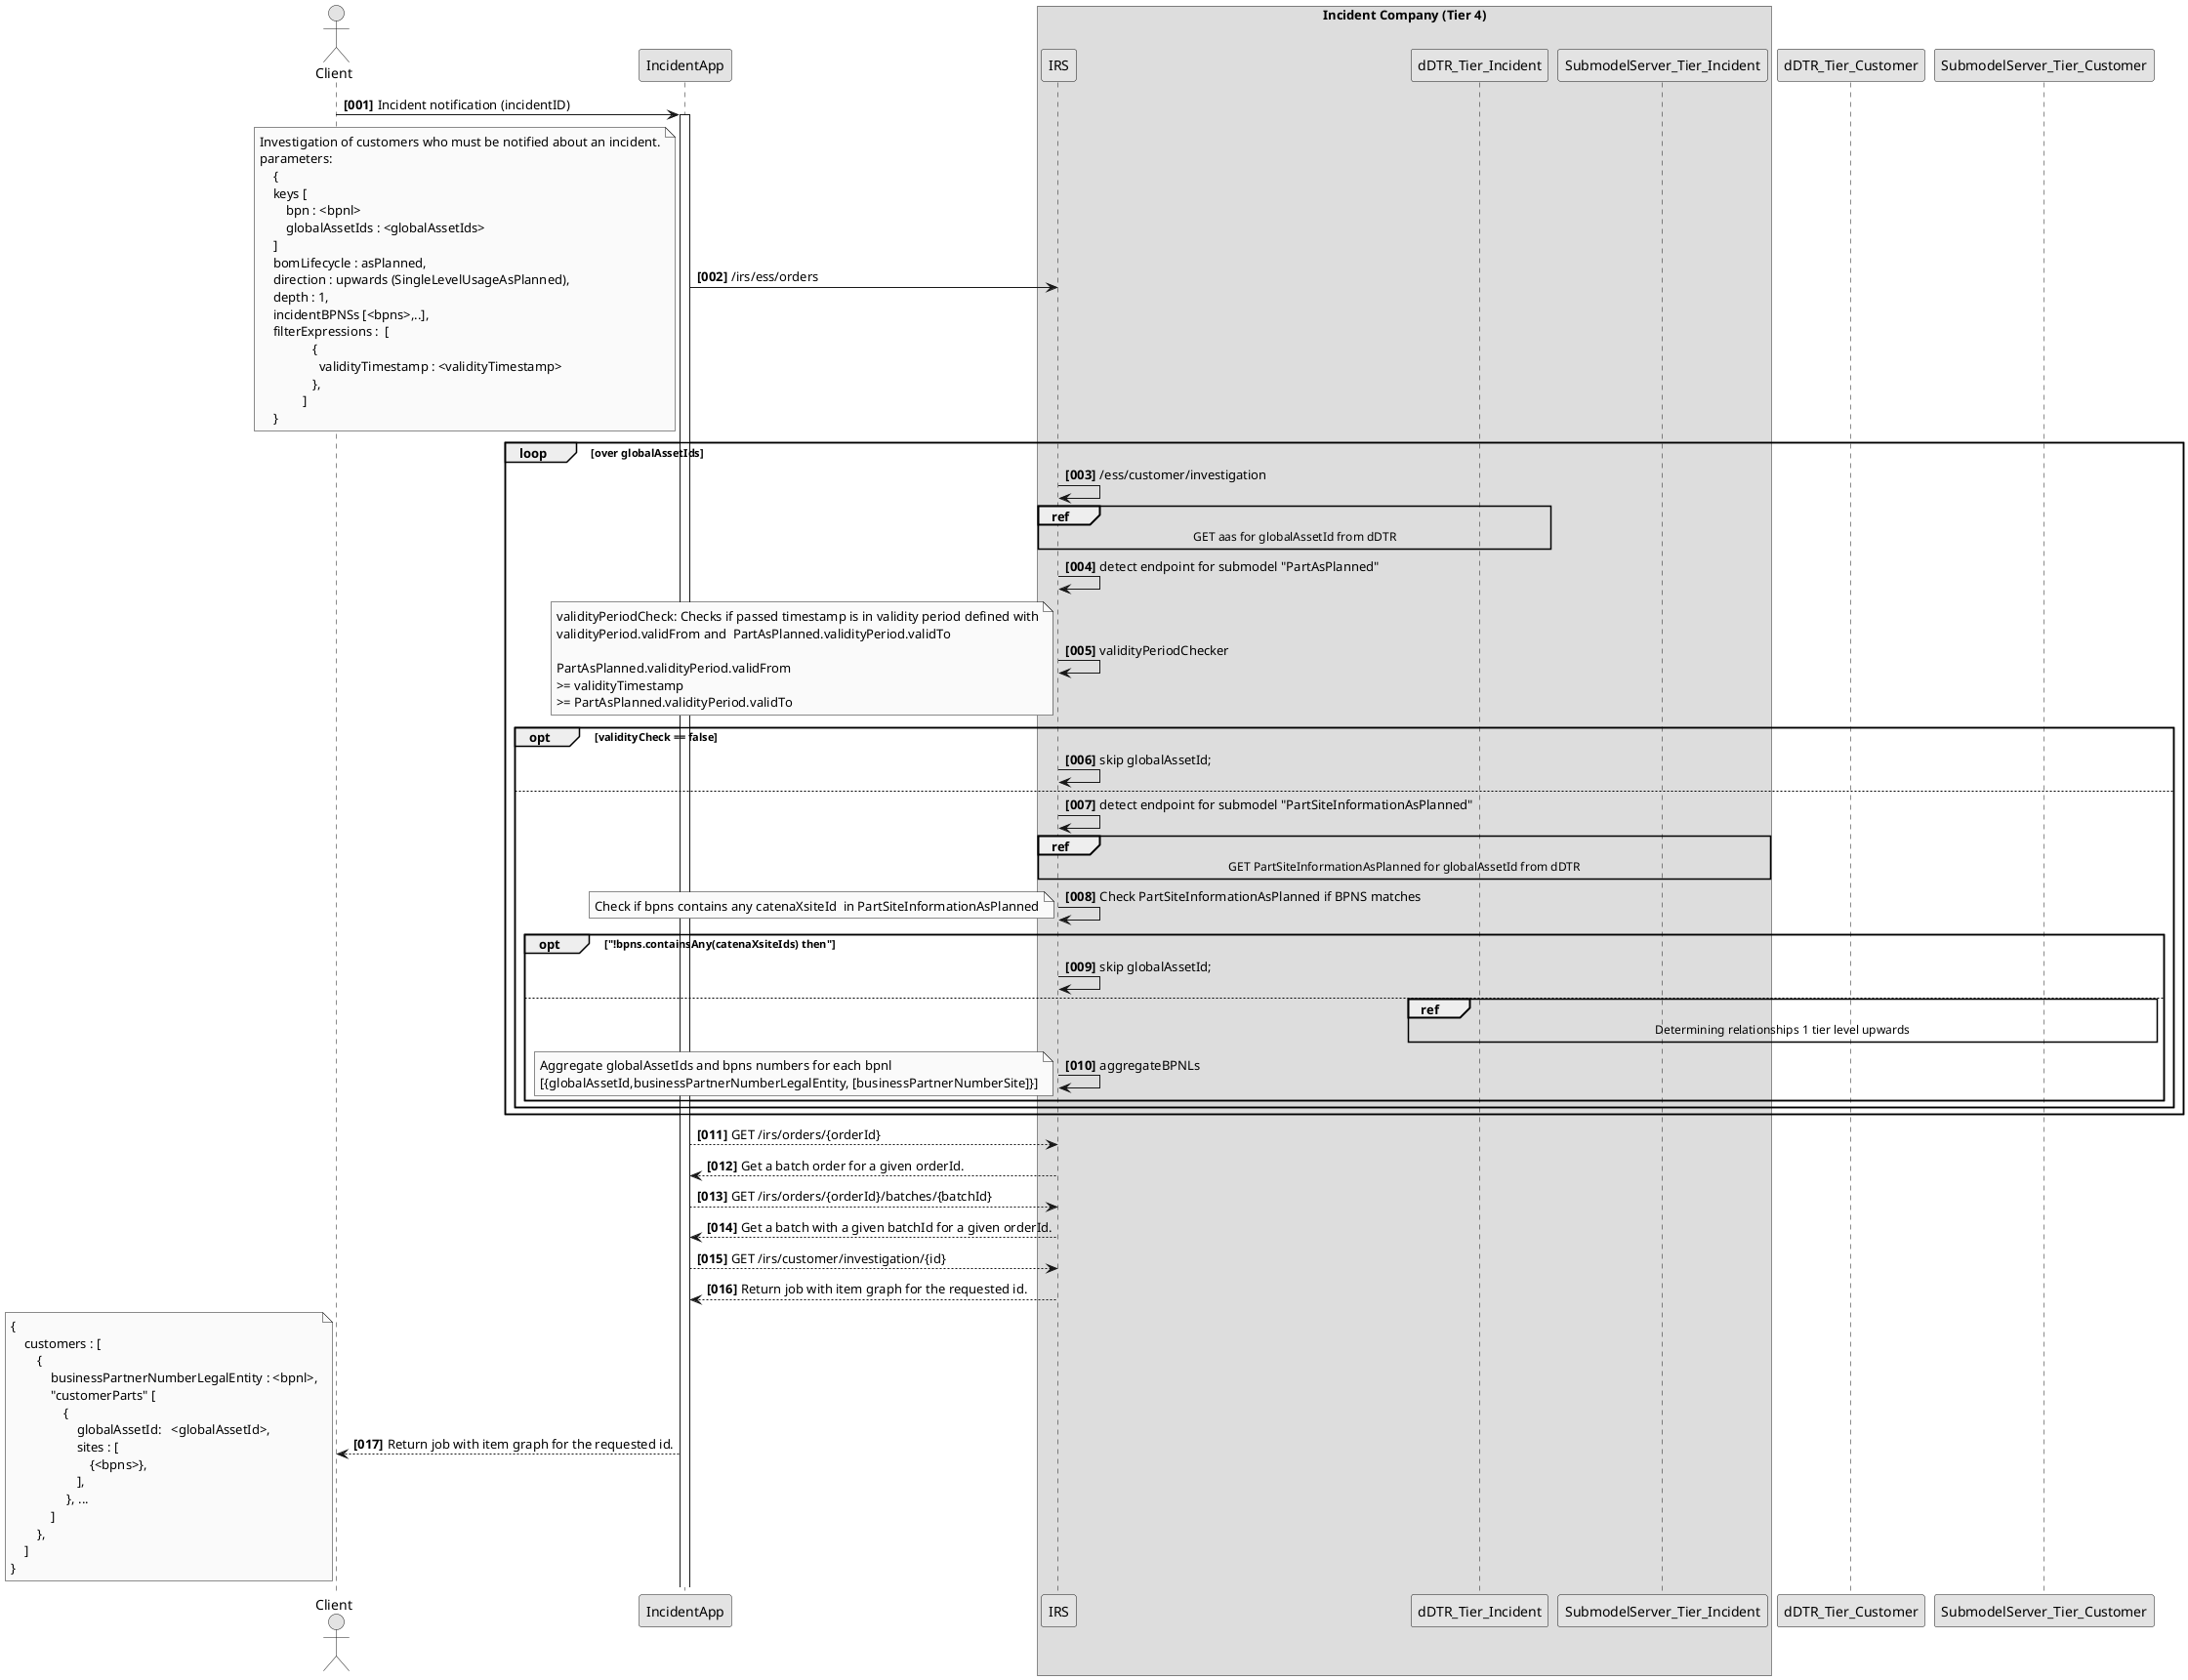 @startuml
skinparam monochrome true
skinparam shadowing false
skinparam defaultFontName "Architects daughter"

autonumber "<b>[000]"

actor "Client" as User


User -> IncidentApp : Incident notification (incidentID)
activate IncidentApp

box Incident Company (Tier 4)
participant "IRS" as IRS_Tier_N
participant "dDTR_Tier_Incident" as dDTR_Tier_N
participant "SubmodelServer_Tier_Incident" as SubmodelServer_Tier_N
end box

IncidentApp -> IRS_Tier_N : /irs/ess/orders
    note left
        Investigation of customers who must be notified about an incident.
        parameters:
            {
            keys [
                bpn : <bpnl>
                globalAssetIds : <globalAssetIds>
            ]
            bomLifecycle : asPlanned,
            direction : upwards (SingleLevelUsageAsPlanned),
            depth : 1,
            incidentBPNSs [<bpns>,..],
            filterExpressions :  [
                        {
                          validityTimestamp : <validityTimestamp>
                        },
                     ]
            }
    end note

    loop over globalAssetIds
            IRS_Tier_N -> IRS_Tier_N : /ess/customer/investigation
            ref over IRS_Tier_N, dDTR_Tier_N
                GET aas for globalAssetId from dDTR
            end ref
            IRS_Tier_N -> IRS_Tier_N : detect endpoint for submodel "PartAsPlanned"
            IRS_Tier_N -> IRS_Tier_N : validityPeriodChecker
                             note left
                                 validityPeriodCheck: Checks if passed timestamp is in validity period defined with
                                 validityPeriod.validFrom and  PartAsPlanned.validityPeriod.validTo

                                 PartAsPlanned.validityPeriod.validFrom
                                 >= validityTimestamp
                                 >= PartAsPlanned.validityPeriod.validTo
                             end note
            opt validityCheck == false
                IRS_Tier_N -> IRS_Tier_N : skip globalAssetId;
            else
                IRS_Tier_N -> IRS_Tier_N : detect endpoint for submodel "PartSiteInformationAsPlanned"
                ref over IRS_Tier_N, SubmodelServer_Tier_N
                     GET PartSiteInformationAsPlanned for globalAssetId from dDTR
                end ref
                IRS_Tier_N -> IRS_Tier_N : Check PartSiteInformationAsPlanned if BPNS matches
                note left
                    Check if bpns contains any catenaXsiteId  in PartSiteInformationAsPlanned
                end note
                opt "!bpns.containsAny(catenaXsiteIds) then"
                    IRS_Tier_N -> IRS_Tier_N : skip globalAssetId;
                else

                     ref over dDTR_Tier_N, dDTR_Tier_Customer, SubmodelServer_Tier_Customer
                         Determining relationships 1 tier level upwards
                     end ref



                     IRS_Tier_N -> IRS_Tier_N : aggregateBPNLs
                        note left
                            Aggregate globalAssetIds and bpns numbers for each bpnl
                            [{globalAssetId,businessPartnerNumberLegalEntity, [businessPartnerNumberSite]}]
                        end note
                end opt
            end opt
    end loop

    IncidentApp --> IRS_Tier_N : GET /irs/orders/{orderId}
    IncidentApp <-- IRS_Tier_N : Get a batch order for a given orderId.
    IncidentApp --> IRS_Tier_N : GET /irs/orders/{orderId}/batches/{batchId}
    IncidentApp <-- IRS_Tier_N : Get a batch with a given batchId for a given orderId.
    IncidentApp --> IRS_Tier_N : GET /irs/customer/investigation/{id}
    IncidentApp <-- IRS_Tier_N : Return job with item graph for the requested id.
    User <-- IncidentApp : Return job with item graph for the requested id.
      note left
            {
                customers : [
                    {
                        businessPartnerNumberLegalEntity : <bpnl>,
                        "customerParts" [
                            {
                                globalAssetId:   <globalAssetId>,
                                sites : [
                                    {<bpns>},
                                ],
                             }, ...
                        ]
                    },
                ]
            }
        end note

@enduml